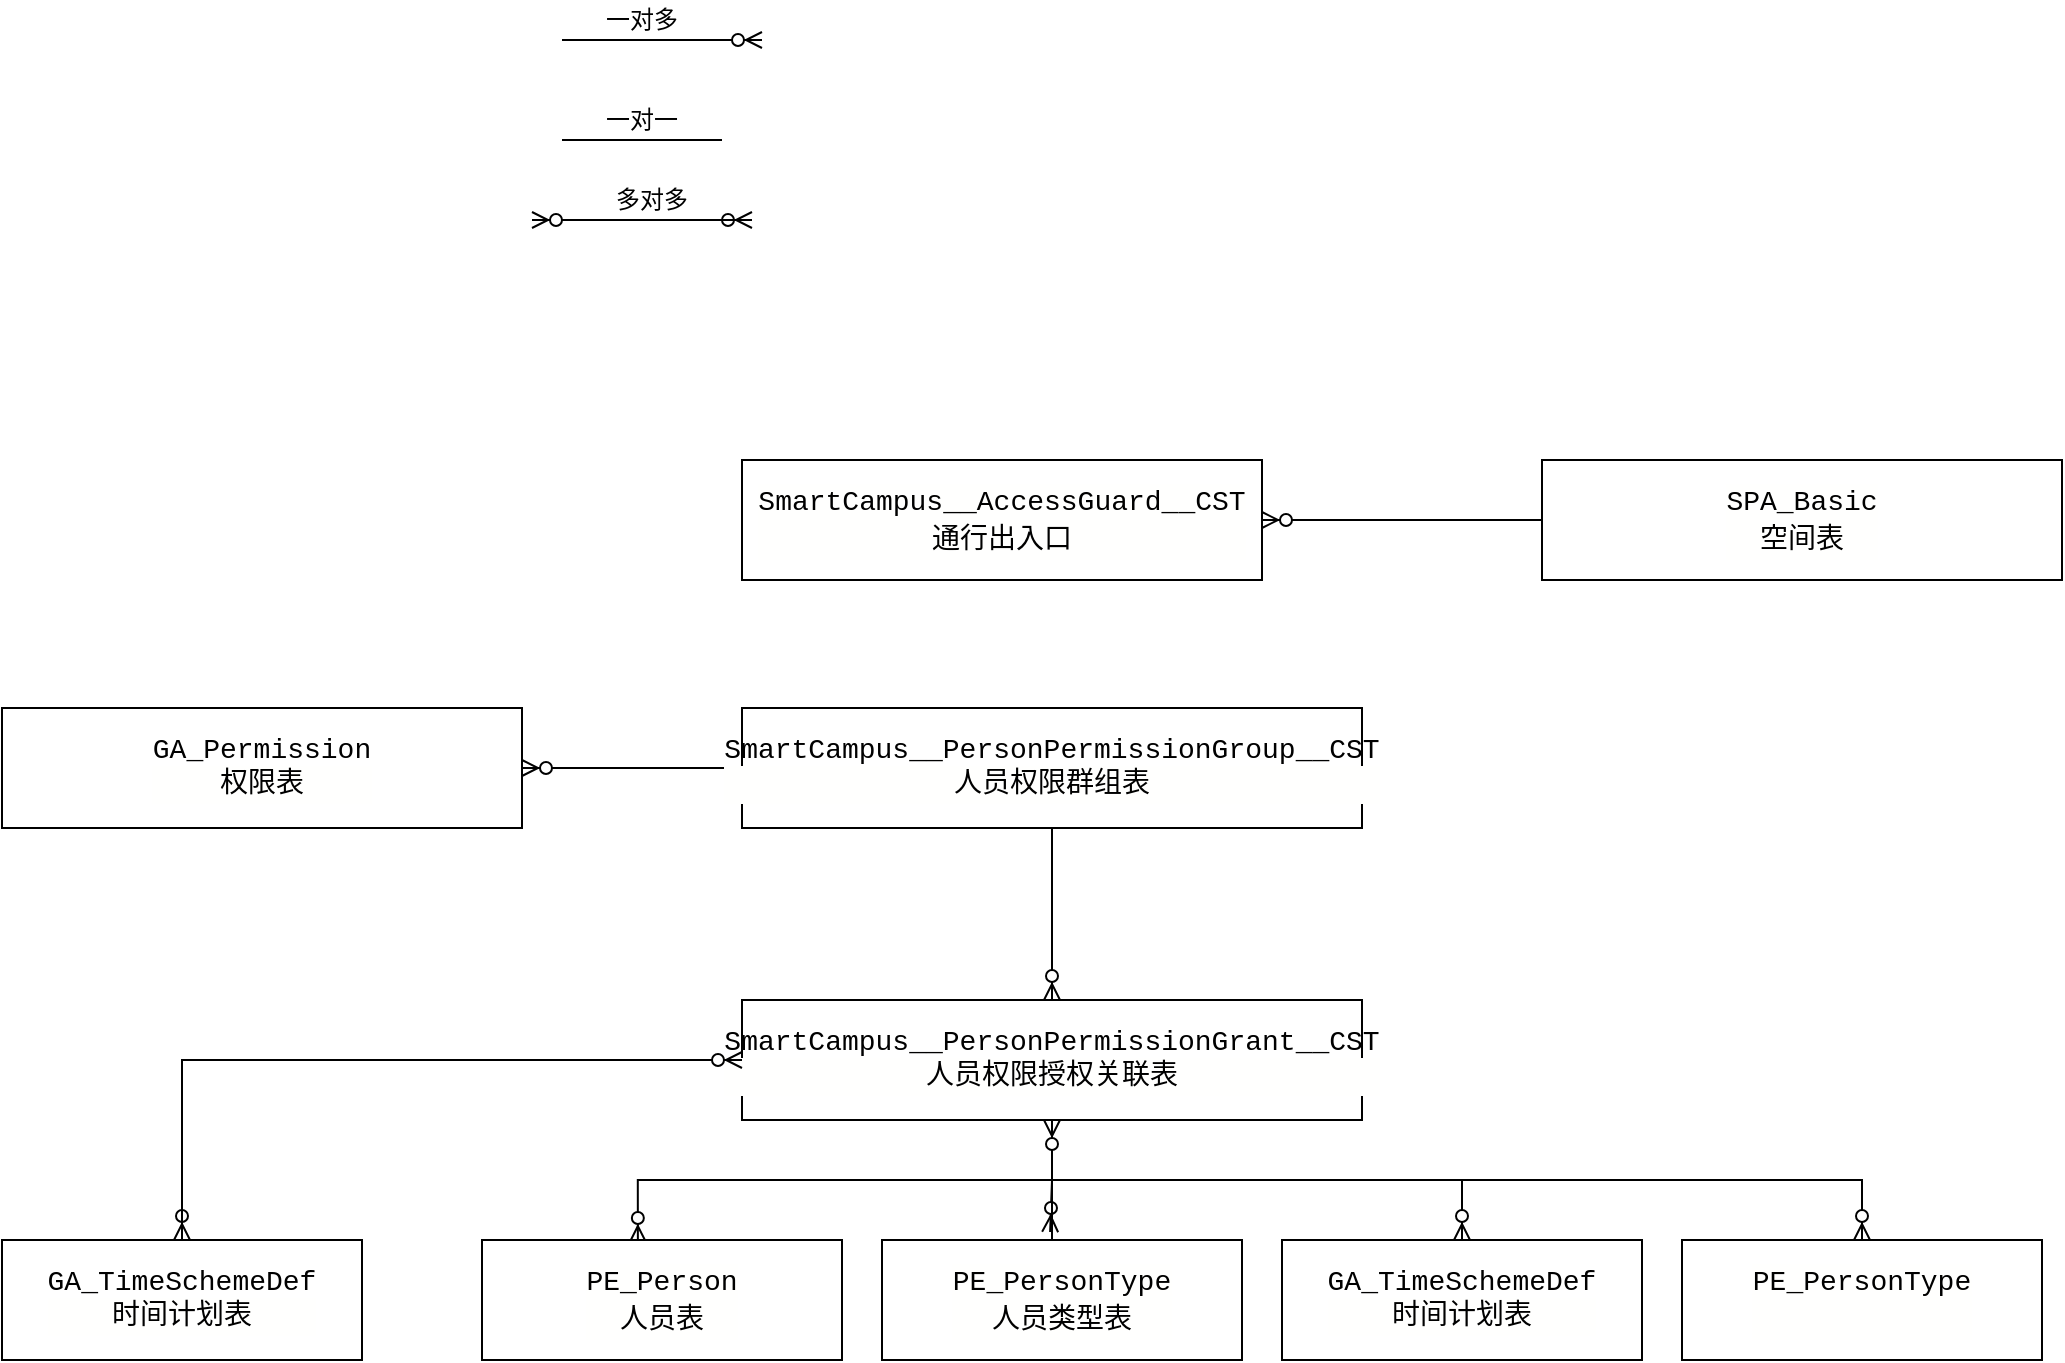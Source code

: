 <mxfile version="14.3.2" type="github">
  <diagram id="R2lEEEUBdFMjLlhIrx00" name="Page-1">
    <mxGraphModel dx="1330" dy="762" grid="1" gridSize="10" guides="1" tooltips="1" connect="1" arrows="1" fold="1" page="1" pageScale="1" pageWidth="1169" pageHeight="827" math="0" shadow="0" extFonts="Permanent Marker^https://fonts.googleapis.com/css?family=Permanent+Marker">
      <root>
        <mxCell id="0" />
        <mxCell id="1" parent="0" />
        <mxCell id="8KUM7VylrNg7opYrD0us-81" value="&lt;div style=&quot;background-color: rgb(255 , 255 , 254) ; font-family: &amp;#34;consolas&amp;#34; , &amp;#34;courier new&amp;#34; , monospace ; font-size: 14px ; line-height: 19px&quot;&gt;SmartCampus__AccessGuard__CST&lt;/div&gt;&lt;div style=&quot;background-color: rgb(255 , 255 , 254) ; font-family: &amp;#34;consolas&amp;#34; , &amp;#34;courier new&amp;#34; , monospace ; font-size: 14px ; line-height: 19px&quot;&gt;通行出入口&lt;/div&gt;" style="rounded=0;whiteSpace=wrap;html=1;" vertex="1" parent="1">
          <mxGeometry x="410" y="290" width="260" height="60" as="geometry" />
        </mxCell>
        <mxCell id="8KUM7VylrNg7opYrD0us-87" style="edgeStyle=orthogonalEdgeStyle;rounded=0;orthogonalLoop=1;jettySize=auto;html=1;entryX=1;entryY=0.5;entryDx=0;entryDy=0;endArrow=ERzeroToMany;endFill=1;" edge="1" parent="1" source="8KUM7VylrNg7opYrD0us-82" target="8KUM7VylrNg7opYrD0us-81">
          <mxGeometry relative="1" as="geometry" />
        </mxCell>
        <mxCell id="8KUM7VylrNg7opYrD0us-82" value="&lt;div style=&quot;background-color: rgb(255 , 255 , 254) ; font-family: &amp;#34;consolas&amp;#34; , &amp;#34;courier new&amp;#34; , monospace ; font-size: 14px ; line-height: 19px&quot;&gt;&lt;div style=&quot;font-family: &amp;#34;consolas&amp;#34; , &amp;#34;courier new&amp;#34; , monospace ; line-height: 19px&quot;&gt;SPA_Basic&lt;/div&gt;&lt;/div&gt;&lt;div style=&quot;background-color: rgb(255 , 255 , 254) ; font-family: &amp;#34;consolas&amp;#34; , &amp;#34;courier new&amp;#34; , monospace ; font-size: 14px ; line-height: 19px&quot;&gt;空间表&lt;/div&gt;" style="rounded=0;whiteSpace=wrap;html=1;" vertex="1" parent="1">
          <mxGeometry x="810" y="290" width="260" height="60" as="geometry" />
        </mxCell>
        <mxCell id="8KUM7VylrNg7opYrD0us-85" value="&lt;font face=&quot;consolas, courier new, monospace&quot;&gt;&lt;span style=&quot;font-size: 14px&quot;&gt;GA_Permission&lt;/span&gt;&lt;/font&gt;&lt;div style=&quot;background-color: rgb(255 , 255 , 254) ; font-family: &amp;#34;consolas&amp;#34; , &amp;#34;courier new&amp;#34; , monospace ; font-size: 14px ; line-height: 19px&quot;&gt;权限表&lt;br&gt;&lt;/div&gt;" style="rounded=0;whiteSpace=wrap;html=1;" vertex="1" parent="1">
          <mxGeometry x="40" y="414" width="260" height="60" as="geometry" />
        </mxCell>
        <mxCell id="8KUM7VylrNg7opYrD0us-90" value="" style="endArrow=ERzeroToMany;html=1;endFill=1;" edge="1" parent="1">
          <mxGeometry width="50" height="50" relative="1" as="geometry">
            <mxPoint x="320" y="80" as="sourcePoint" />
            <mxPoint x="420" y="80" as="targetPoint" />
            <Array as="points" />
          </mxGeometry>
        </mxCell>
        <mxCell id="8KUM7VylrNg7opYrD0us-91" value="一对多" style="text;html=1;strokeColor=none;fillColor=none;align=center;verticalAlign=middle;whiteSpace=wrap;rounded=0;" vertex="1" parent="1">
          <mxGeometry x="340" y="60" width="40" height="20" as="geometry" />
        </mxCell>
        <mxCell id="8KUM7VylrNg7opYrD0us-92" value="" style="endArrow=none;html=1;" edge="1" parent="1">
          <mxGeometry width="50" height="50" relative="1" as="geometry">
            <mxPoint x="320" y="130" as="sourcePoint" />
            <mxPoint x="400" y="130" as="targetPoint" />
          </mxGeometry>
        </mxCell>
        <mxCell id="8KUM7VylrNg7opYrD0us-93" value="一对一" style="text;html=1;strokeColor=none;fillColor=none;align=center;verticalAlign=middle;whiteSpace=wrap;rounded=0;" vertex="1" parent="1">
          <mxGeometry x="340" y="110" width="40" height="20" as="geometry" />
        </mxCell>
        <mxCell id="8KUM7VylrNg7opYrD0us-97" style="edgeStyle=orthogonalEdgeStyle;rounded=0;orthogonalLoop=1;jettySize=auto;html=1;entryX=1;entryY=0.5;entryDx=0;entryDy=0;endArrow=ERzeroToMany;endFill=1;" edge="1" parent="1" source="8KUM7VylrNg7opYrD0us-96" target="8KUM7VylrNg7opYrD0us-85">
          <mxGeometry relative="1" as="geometry" />
        </mxCell>
        <mxCell id="8KUM7VylrNg7opYrD0us-101" style="edgeStyle=orthogonalEdgeStyle;rounded=0;orthogonalLoop=1;jettySize=auto;html=1;entryX=0.5;entryY=0;entryDx=0;entryDy=0;endArrow=ERzeroToMany;endFill=1;" edge="1" parent="1" source="8KUM7VylrNg7opYrD0us-96" target="8KUM7VylrNg7opYrD0us-98">
          <mxGeometry relative="1" as="geometry" />
        </mxCell>
        <mxCell id="8KUM7VylrNg7opYrD0us-96" value="&lt;font face=&quot;consolas, courier new, monospace&quot;&gt;&lt;span style=&quot;font-size: 14px&quot;&gt;SmartCampus__PersonPermissionGroup__CST&lt;/span&gt;&lt;/font&gt;&lt;br&gt;&lt;div style=&quot;background-color: rgb(255 , 255 , 254) ; font-family: &amp;#34;consolas&amp;#34; , &amp;#34;courier new&amp;#34; , monospace ; font-size: 14px ; line-height: 19px&quot;&gt;人员权限群组表&lt;/div&gt;" style="rounded=0;whiteSpace=wrap;html=1;" vertex="1" parent="1">
          <mxGeometry x="410" y="414" width="310" height="60" as="geometry" />
        </mxCell>
        <mxCell id="8KUM7VylrNg7opYrD0us-100" style="edgeStyle=orthogonalEdgeStyle;rounded=0;orthogonalLoop=1;jettySize=auto;html=1;entryX=0.5;entryY=0;entryDx=0;entryDy=0;endArrow=ERzeroToMany;endFill=1;" edge="1" parent="1" source="8KUM7VylrNg7opYrD0us-98" target="8KUM7VylrNg7opYrD0us-99">
          <mxGeometry relative="1" as="geometry" />
        </mxCell>
        <mxCell id="8KUM7VylrNg7opYrD0us-107" style="edgeStyle=orthogonalEdgeStyle;rounded=0;orthogonalLoop=1;jettySize=auto;html=1;entryX=0.433;entryY=0.017;entryDx=0;entryDy=0;entryPerimeter=0;endArrow=ERzeroToMany;endFill=1;" edge="1" parent="1" source="8KUM7VylrNg7opYrD0us-98" target="8KUM7VylrNg7opYrD0us-102">
          <mxGeometry relative="1" as="geometry" />
        </mxCell>
        <mxCell id="8KUM7VylrNg7opYrD0us-108" style="edgeStyle=orthogonalEdgeStyle;rounded=0;orthogonalLoop=1;jettySize=auto;html=1;endArrow=ERzeroToMany;endFill=1;" edge="1" parent="1" source="8KUM7VylrNg7opYrD0us-98" target="8KUM7VylrNg7opYrD0us-105">
          <mxGeometry relative="1" as="geometry" />
        </mxCell>
        <mxCell id="8KUM7VylrNg7opYrD0us-109" style="edgeStyle=orthogonalEdgeStyle;rounded=0;orthogonalLoop=1;jettySize=auto;html=1;endArrow=ERzeroToMany;endFill=1;" edge="1" parent="1" source="8KUM7VylrNg7opYrD0us-98" target="8KUM7VylrNg7opYrD0us-103">
          <mxGeometry relative="1" as="geometry">
            <Array as="points">
              <mxPoint x="565" y="650" />
              <mxPoint x="970" y="650" />
            </Array>
          </mxGeometry>
        </mxCell>
        <mxCell id="8KUM7VylrNg7opYrD0us-110" style="edgeStyle=orthogonalEdgeStyle;rounded=0;orthogonalLoop=1;jettySize=auto;html=1;entryX=0.467;entryY=-0.067;entryDx=0;entryDy=0;entryPerimeter=0;endArrow=ERzeroToMany;endFill=1;" edge="1" parent="1" source="8KUM7VylrNg7opYrD0us-98" target="8KUM7VylrNg7opYrD0us-104">
          <mxGeometry relative="1" as="geometry" />
        </mxCell>
        <mxCell id="8KUM7VylrNg7opYrD0us-98" value="&lt;font face=&quot;consolas, courier new, monospace&quot;&gt;&lt;span style=&quot;font-size: 14px&quot;&gt;SmartCampus__PersonPermissionGrant__CST&lt;/span&gt;&lt;/font&gt;&lt;div style=&quot;background-color: rgb(255 , 255 , 254) ; font-family: &amp;#34;consolas&amp;#34; , &amp;#34;courier new&amp;#34; , monospace ; font-size: 14px ; line-height: 19px&quot;&gt;人员权限授权关联表&lt;/div&gt;" style="rounded=0;whiteSpace=wrap;html=1;" vertex="1" parent="1">
          <mxGeometry x="410" y="560" width="310" height="60" as="geometry" />
        </mxCell>
        <mxCell id="8KUM7VylrNg7opYrD0us-115" style="edgeStyle=orthogonalEdgeStyle;rounded=0;orthogonalLoop=1;jettySize=auto;html=1;entryX=0;entryY=0.5;entryDx=0;entryDy=0;endArrow=ERzeroToMany;endFill=1;" edge="1" parent="1" source="8KUM7VylrNg7opYrD0us-99" target="8KUM7VylrNg7opYrD0us-98">
          <mxGeometry relative="1" as="geometry">
            <Array as="points">
              <mxPoint x="130" y="590" />
            </Array>
          </mxGeometry>
        </mxCell>
        <mxCell id="8KUM7VylrNg7opYrD0us-99" value="&lt;font face=&quot;consolas, courier new, monospace&quot;&gt;&lt;span style=&quot;font-size: 14px&quot;&gt;GA_TimeSchemeDef&lt;/span&gt;&lt;/font&gt;&lt;div style=&quot;background-color: rgb(255 , 255 , 254) ; font-family: &amp;#34;consolas&amp;#34; , &amp;#34;courier new&amp;#34; , monospace ; font-size: 14px ; line-height: 19px&quot;&gt;时间计划表&lt;/div&gt;" style="rounded=0;whiteSpace=wrap;html=1;" vertex="1" parent="1">
          <mxGeometry x="40" y="680" width="180" height="60" as="geometry" />
        </mxCell>
        <mxCell id="8KUM7VylrNg7opYrD0us-102" value="&lt;div style=&quot;background-color: rgb(255 , 255 , 254) ; font-family: &amp;#34;consolas&amp;#34; , &amp;#34;courier new&amp;#34; , monospace ; font-size: 14px ; line-height: 19px&quot;&gt;PE_Person&lt;/div&gt;&lt;div style=&quot;background-color: rgb(255 , 255 , 254) ; font-family: &amp;#34;consolas&amp;#34; , &amp;#34;courier new&amp;#34; , monospace ; font-size: 14px ; line-height: 19px&quot;&gt;人员表&lt;/div&gt;" style="rounded=0;whiteSpace=wrap;html=1;" vertex="1" parent="1">
          <mxGeometry x="280" y="680" width="180" height="60" as="geometry" />
        </mxCell>
        <mxCell id="8KUM7VylrNg7opYrD0us-103" value="&lt;div style=&quot;background-color: rgb(255 , 255 , 254) ; font-family: &amp;#34;consolas&amp;#34; , &amp;#34;courier new&amp;#34; , monospace ; font-size: 14px ; line-height: 19px&quot;&gt;PE_PersonType&lt;/div&gt;&lt;div style=&quot;background-color: rgb(255 , 255 , 254) ; font-family: &amp;#34;consolas&amp;#34; , &amp;#34;courier new&amp;#34; , monospace ; font-size: 14px ; line-height: 19px&quot;&gt;&lt;br&gt;&lt;/div&gt;" style="rounded=0;whiteSpace=wrap;html=1;" vertex="1" parent="1">
          <mxGeometry x="880" y="680" width="180" height="60" as="geometry" />
        </mxCell>
        <mxCell id="8KUM7VylrNg7opYrD0us-111" style="edgeStyle=orthogonalEdgeStyle;rounded=0;orthogonalLoop=1;jettySize=auto;html=1;entryX=0.5;entryY=1;entryDx=0;entryDy=0;endArrow=ERzeroToMany;endFill=1;" edge="1" parent="1" source="8KUM7VylrNg7opYrD0us-104" target="8KUM7VylrNg7opYrD0us-98">
          <mxGeometry relative="1" as="geometry">
            <Array as="points">
              <mxPoint x="565" y="670" />
              <mxPoint x="565" y="670" />
            </Array>
          </mxGeometry>
        </mxCell>
        <mxCell id="8KUM7VylrNg7opYrD0us-104" value="&lt;div style=&quot;background-color: rgb(255 , 255 , 254) ; font-family: &amp;#34;consolas&amp;#34; , &amp;#34;courier new&amp;#34; , monospace ; font-size: 14px ; line-height: 19px&quot;&gt;PE_PersonType&lt;/div&gt;&lt;div style=&quot;background-color: rgb(255 , 255 , 254) ; font-family: &amp;#34;consolas&amp;#34; , &amp;#34;courier new&amp;#34; , monospace ; font-size: 14px ; line-height: 19px&quot;&gt;人员类型表&lt;/div&gt;" style="rounded=0;whiteSpace=wrap;html=1;" vertex="1" parent="1">
          <mxGeometry x="480" y="680" width="180" height="60" as="geometry" />
        </mxCell>
        <mxCell id="8KUM7VylrNg7opYrD0us-105" value="&lt;font face=&quot;consolas, courier new, monospace&quot;&gt;&lt;span style=&quot;font-size: 14px&quot;&gt;GA_TimeSchemeDef&lt;/span&gt;&lt;/font&gt;&lt;div style=&quot;background-color: rgb(255 , 255 , 254) ; font-family: &amp;#34;consolas&amp;#34; , &amp;#34;courier new&amp;#34; , monospace ; font-size: 14px ; line-height: 19px&quot;&gt;时间计划表&lt;/div&gt;" style="rounded=0;whiteSpace=wrap;html=1;movable=0;resizable=0;rotatable=0;deletable=0;editable=0;connectable=0;" vertex="1" parent="1">
          <mxGeometry x="680" y="680" width="180" height="60" as="geometry" />
        </mxCell>
        <mxCell id="8KUM7VylrNg7opYrD0us-112" value="" style="endArrow=ERzeroToMany;html=1;endFill=1;" edge="1" parent="1">
          <mxGeometry width="50" height="50" relative="1" as="geometry">
            <mxPoint x="315" y="170" as="sourcePoint" />
            <mxPoint x="415" y="170" as="targetPoint" />
            <Array as="points" />
          </mxGeometry>
        </mxCell>
        <mxCell id="8KUM7VylrNg7opYrD0us-113" value="" style="endArrow=ERzeroToMany;html=1;endFill=1;" edge="1" parent="1">
          <mxGeometry width="50" height="50" relative="1" as="geometry">
            <mxPoint x="415" y="170" as="sourcePoint" />
            <mxPoint x="305" y="170" as="targetPoint" />
            <Array as="points" />
          </mxGeometry>
        </mxCell>
        <mxCell id="8KUM7VylrNg7opYrD0us-114" value="多对多" style="text;html=1;strokeColor=none;fillColor=none;align=center;verticalAlign=middle;whiteSpace=wrap;rounded=0;" vertex="1" parent="1">
          <mxGeometry x="345" y="150" width="40" height="20" as="geometry" />
        </mxCell>
      </root>
    </mxGraphModel>
  </diagram>
</mxfile>
